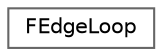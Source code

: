 digraph "Graphical Class Hierarchy"
{
 // INTERACTIVE_SVG=YES
 // LATEX_PDF_SIZE
  bgcolor="transparent";
  edge [fontname=Helvetica,fontsize=10,labelfontname=Helvetica,labelfontsize=10];
  node [fontname=Helvetica,fontsize=10,shape=box,height=0.2,width=0.4];
  rankdir="LR";
  Node0 [id="Node000000",label="FEdgeLoop",height=0.2,width=0.4,color="grey40", fillcolor="white", style="filled",URL="$dd/dc3/classFEdgeLoop.html",tooltip="Sequential lists of vertices/edges in a mesh that form a closed loop."];
}
